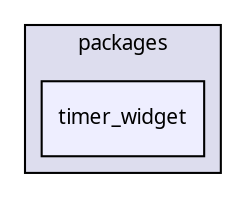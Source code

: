 digraph "packages/gui/packages/timer_widget/" {
  compound=true
  node [ fontsize="10", fontname="FreeSans.ttf"];
  edge [ labelfontsize="10", labelfontname="FreeSans.ttf"];
  subgraph clusterdir_22da140b0ceba9af8df63b75c08d8cba {
    graph [ bgcolor="#ddddee", pencolor="black", label="packages" fontname="FreeSans.ttf", fontsize="10", URL="dir_22da140b0ceba9af8df63b75c08d8cba.html"]
  dir_b168389c957b77d19069a76d07168792 [shape=box, label="timer_widget", style="filled", fillcolor="#eeeeff", pencolor="black", URL="dir_b168389c957b77d19069a76d07168792.html"];
  }
}

